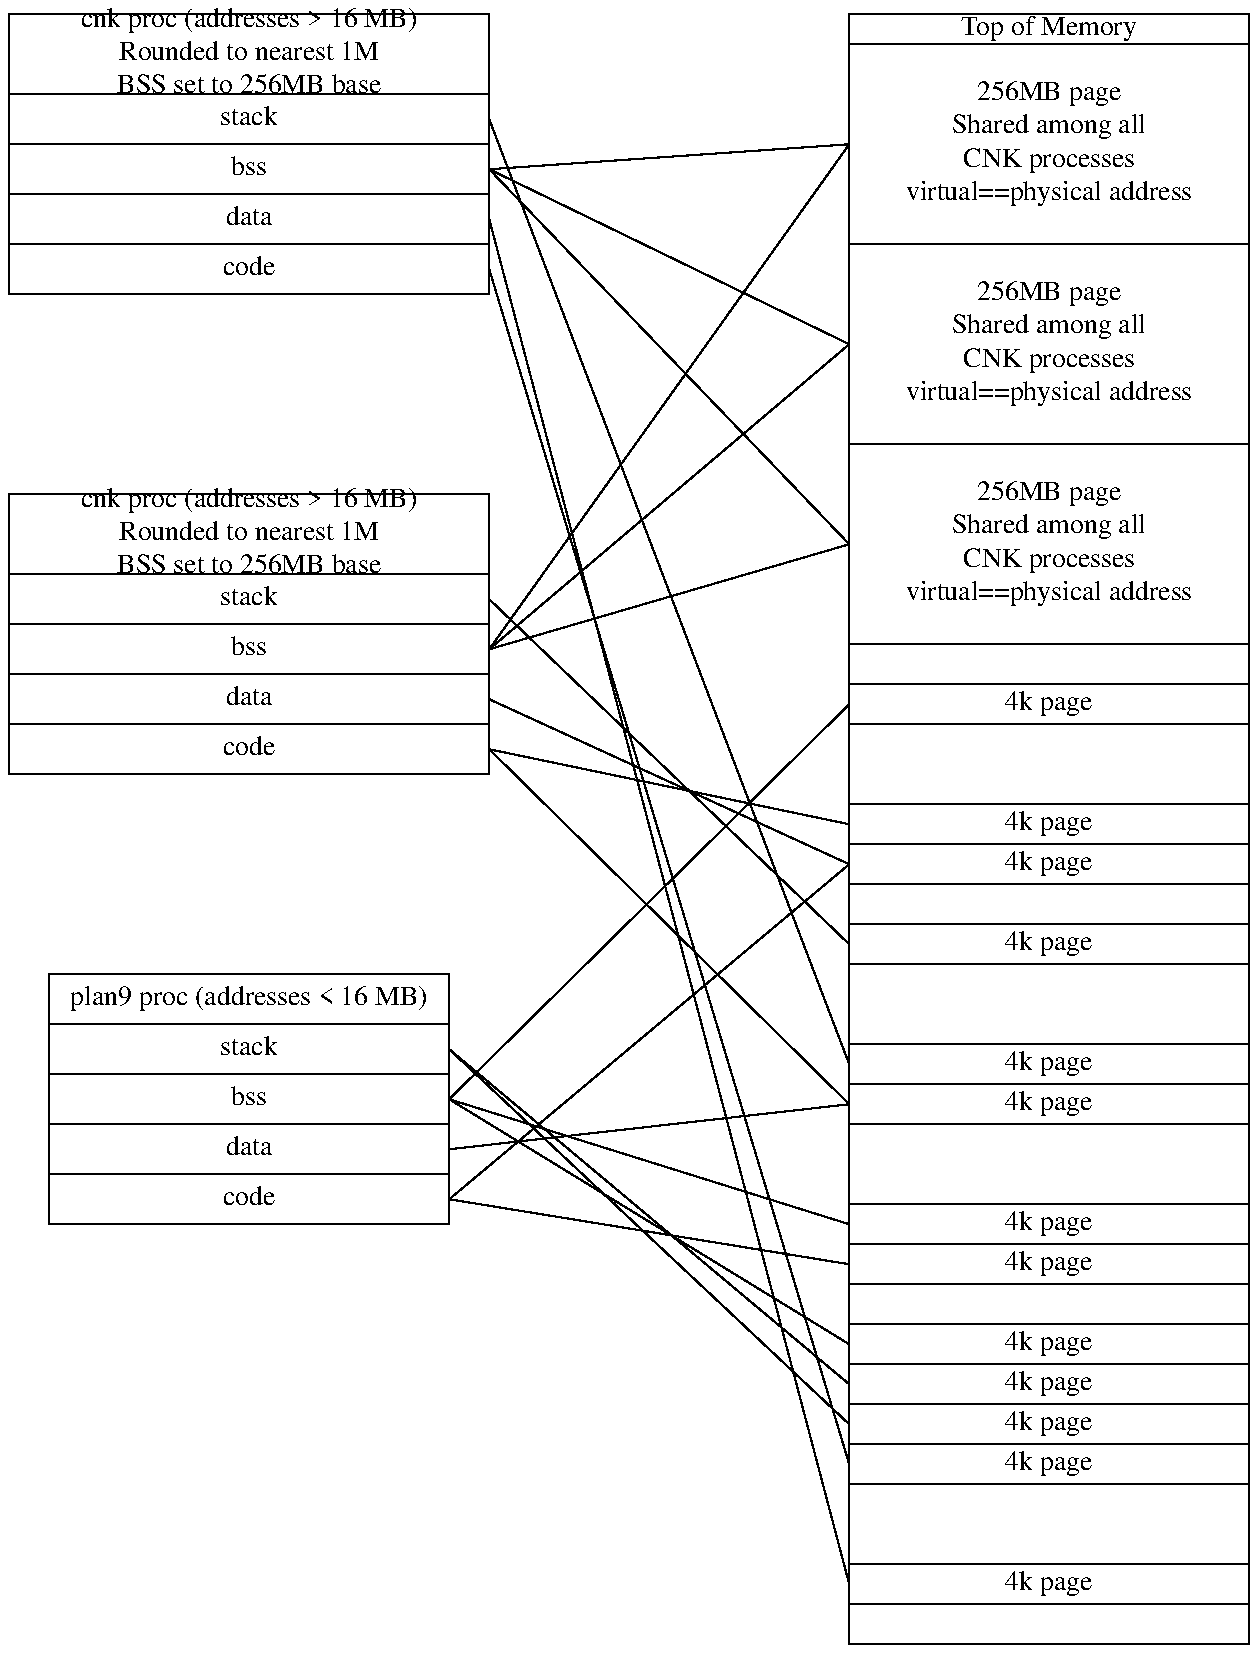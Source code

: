 .PS
define plan9  {[L:box "plan9 proc (addresses < 16 MB)"  ht $1 wid $2
	S:box "stack" with .n at last box .s ht $1 wid $2
	B:box "bss" with .n at last box.s ht $1 wid $2
	D:box "data" with .n at last box.s ht $1 wid $2
	C:box "code"with .n at last box.s ht $1 wid $2
]}
define cnk  {[L:box "cnk proc (addresses > 16 MB)" "Rounded to nearest 1M" "BSS set to 256MB base" ht $1+.15 wid $2 
	S:box "stack" with .n at last box .s ht $1 wid $2
	B:box "bss" with .n at last box.s ht $1 wid $2
	D:box "data" with .n at last box.s ht $1 wid $2
	C:box "code" with .n at last box.s ht $1 wid $2
]}

define page {$1: box "4k page" ht .2i wid 2i with .n at M.n - (0,$2); line from $3  to $1.w}
define bigpage {$1: box "256MB page" "Shared among all" "CNK processes" "virtual==physical address" ht 1i wid 2i with .n at M.n - (0,$2); line from $3  to $1.w}

down
C: cnk(.25i, 2.4i) 
D: cnk(.25i, 2.4i) with .n at C.s - (0,1)
P: plan9(.25i, 2i)with .n at D.s - (0,1)

box "Top of Memory" wid 2i ht .15i with .ne at (5,0)
M:box wid 2i ht 8i with .n at last box.s

page(P0,6.6, P.S.e)
page(P1,6.8i, P.S.e)
page(P2,6i, P.C.e)
page(P3, 4i, P.C.e)
page(P4,3.2i, P.B.e)
page(P5,5.8i, P.B.e)
page(P6,6.4i, P.B.e)
page(P7, 5.2i, P.D.e)

page(C0,5i, C.S.e)
page(C2,7i, C.C.e)
bigpage(C4,2i, C.B.e)
bigpage(C5,1i, C.B.e)
bigpage(C6,0i, C.B.e)
page(C7, 7.6i, C.D.e)

page(DEED1,4.4i, D.S.e)
page(DEED2,5.2i, D.C.e)
page(DEED3, 3.8i, D.C.e)
bigpage(DEED4,2i, D.B.e)
bigpage(DEED5,1i, D.B.e)
bigpage(DEED6,0i, D.B.e)
page(DEED7, 4.0i, D.D.e)

.PE

